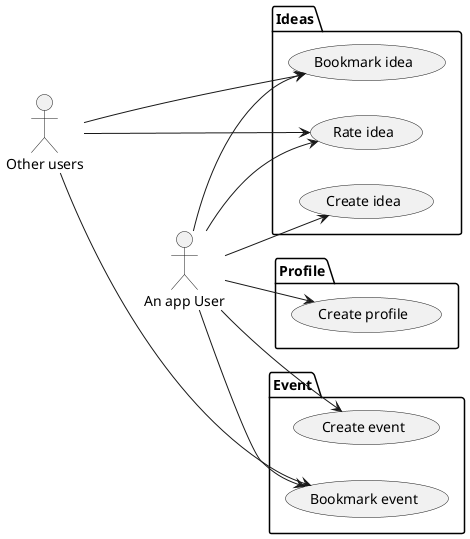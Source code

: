 @startuml

left to right direction

skinparam Shadowing false
skinparam Monochrome true

actor "An app User" as user
actor "Other users" as user2

package "Profile"{
    usecase "Create profile" as UC1
}

package "Ideas"{
    usecase "Create idea" as UC2
    usecase "Bookmark idea" as UC3
    usecase "Rate idea" as UC4
}

package "Event"{
    usecase "Create event" as UC5
    usecase "Bookmark event" as UC6
}

user --> UC1
user --> UC2
user --> UC3
user --> UC4
user --> UC5
user --> UC6

user2 ---> UC3
user2 ---> UC4
user2 ---> UC6

@enduml